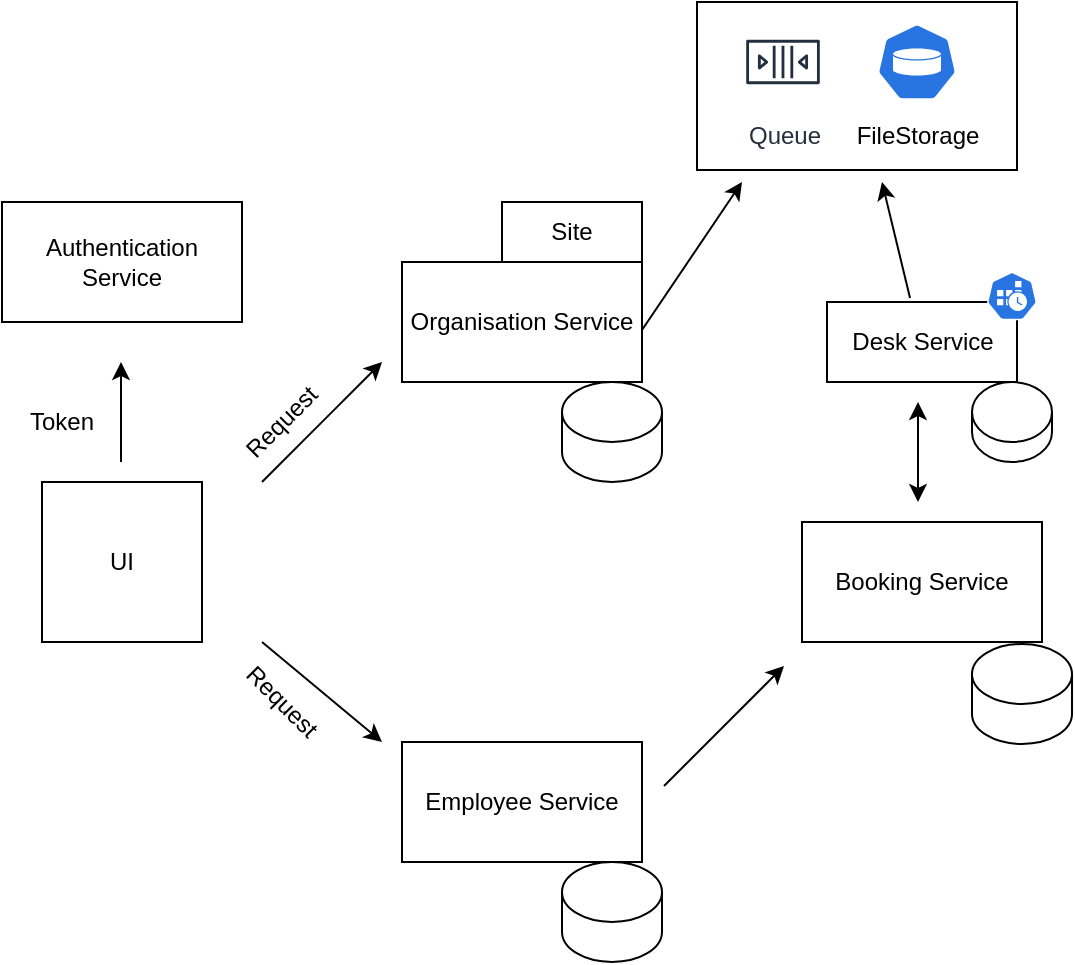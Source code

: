 <mxfile version="13.9.1" type="device"><diagram id="Ht1M8jgEwFfnCIfOTk4-" name="Page-1"><mxGraphModel dx="1298" dy="736" grid="1" gridSize="10" guides="1" tooltips="1" connect="1" arrows="1" fold="1" page="1" pageScale="1" pageWidth="1169" pageHeight="827" math="0" shadow="0"><root><mxCell id="0"/><mxCell id="1" parent="0"/><mxCell id="XK8Aq2NCgLnCgmCGulog-13" value="" style="rounded=0;whiteSpace=wrap;html=1;" vertex="1" parent="1"><mxGeometry x="707.5" y="30" width="160" height="84" as="geometry"/></mxCell><mxCell id="9yNS0FEgnJAOjE7-XsHe-4" value="Authentication Service" style="rounded=0;whiteSpace=wrap;html=1;" parent="1" vertex="1"><mxGeometry x="360" y="130" width="120" height="60" as="geometry"/></mxCell><mxCell id="9yNS0FEgnJAOjE7-XsHe-5" value="Organisation Service" style="rounded=0;whiteSpace=wrap;html=1;" parent="1" vertex="1"><mxGeometry x="560" y="160" width="120" height="60" as="geometry"/></mxCell><mxCell id="9yNS0FEgnJAOjE7-XsHe-6" value="&lt;span&gt;Employee Service&lt;/span&gt;" style="rounded=0;whiteSpace=wrap;html=1;" parent="1" vertex="1"><mxGeometry x="560" y="400" width="120" height="60" as="geometry"/></mxCell><mxCell id="9yNS0FEgnJAOjE7-XsHe-7" value="Site" style="rounded=0;whiteSpace=wrap;html=1;" parent="1" vertex="1"><mxGeometry x="610" y="130" width="70" height="30" as="geometry"/></mxCell><mxCell id="9yNS0FEgnJAOjE7-XsHe-8" value="Desk Service" style="rounded=0;whiteSpace=wrap;html=1;" parent="1" vertex="1"><mxGeometry x="772.5" y="180" width="95" height="40" as="geometry"/></mxCell><mxCell id="9yNS0FEgnJAOjE7-XsHe-9" value="Booking Service" style="rounded=0;whiteSpace=wrap;html=1;" parent="1" vertex="1"><mxGeometry x="760" y="290" width="120" height="60" as="geometry"/></mxCell><mxCell id="9yNS0FEgnJAOjE7-XsHe-12" value="" style="endArrow=classic;html=1;" parent="1" edge="1"><mxGeometry width="50" height="50" relative="1" as="geometry"><mxPoint x="490" y="270" as="sourcePoint"/><mxPoint x="550" y="210" as="targetPoint"/><Array as="points"><mxPoint x="520" y="240"/></Array></mxGeometry></mxCell><mxCell id="9yNS0FEgnJAOjE7-XsHe-13" value="" style="endArrow=classic;html=1;" parent="1" edge="1"><mxGeometry width="50" height="50" relative="1" as="geometry"><mxPoint x="490" y="350" as="sourcePoint"/><mxPoint x="550" y="400" as="targetPoint"/></mxGeometry></mxCell><mxCell id="9yNS0FEgnJAOjE7-XsHe-15" value="" style="endArrow=classic;html=1;" parent="1" edge="1"><mxGeometry width="50" height="50" relative="1" as="geometry"><mxPoint x="680" y="194" as="sourcePoint"/><mxPoint x="730" y="120" as="targetPoint"/><Array as="points"/></mxGeometry></mxCell><mxCell id="9yNS0FEgnJAOjE7-XsHe-16" value="" style="endArrow=classic;html=1;entryX=0;entryY=1;entryDx=0;entryDy=0;" parent="1" edge="1"><mxGeometry width="50" height="50" relative="1" as="geometry"><mxPoint x="691" y="422" as="sourcePoint"/><mxPoint x="751" y="362" as="targetPoint"/></mxGeometry></mxCell><mxCell id="9yNS0FEgnJAOjE7-XsHe-17" value="" style="endArrow=classic;startArrow=classic;html=1;" parent="1" edge="1"><mxGeometry width="50" height="50" relative="1" as="geometry"><mxPoint x="818" y="280" as="sourcePoint"/><mxPoint x="818" y="230" as="targetPoint"/></mxGeometry></mxCell><mxCell id="9yNS0FEgnJAOjE7-XsHe-18" value="" style="shape=cylinder3;whiteSpace=wrap;html=1;boundedLbl=1;backgroundOutline=1;size=15;" parent="1" vertex="1"><mxGeometry x="640" y="460" width="50" height="50" as="geometry"/></mxCell><mxCell id="9yNS0FEgnJAOjE7-XsHe-19" value="" style="shape=cylinder3;whiteSpace=wrap;html=1;boundedLbl=1;backgroundOutline=1;size=15;" parent="1" vertex="1"><mxGeometry x="640" y="220" width="50" height="50" as="geometry"/></mxCell><mxCell id="9yNS0FEgnJAOjE7-XsHe-20" value="" style="shape=cylinder3;whiteSpace=wrap;html=1;boundedLbl=1;backgroundOutline=1;size=15;" parent="1" vertex="1"><mxGeometry x="845" y="351" width="50" height="50" as="geometry"/></mxCell><mxCell id="9yNS0FEgnJAOjE7-XsHe-21" value="" style="shape=cylinder3;whiteSpace=wrap;html=1;boundedLbl=1;backgroundOutline=1;size=15;" parent="1" vertex="1"><mxGeometry x="845" y="220" width="40" height="40" as="geometry"/></mxCell><mxCell id="9yNS0FEgnJAOjE7-XsHe-23" value="UI" style="whiteSpace=wrap;html=1;aspect=fixed;" parent="1" vertex="1"><mxGeometry x="380" y="270" width="80" height="80" as="geometry"/></mxCell><mxCell id="9yNS0FEgnJAOjE7-XsHe-25" value="" style="endArrow=classic;html=1;" parent="1" edge="1"><mxGeometry width="50" height="50" relative="1" as="geometry"><mxPoint x="419.5" y="260" as="sourcePoint"/><mxPoint x="419.5" y="210" as="targetPoint"/></mxGeometry></mxCell><mxCell id="9yNS0FEgnJAOjE7-XsHe-28" value="Token" style="text;html=1;strokeColor=none;fillColor=none;align=center;verticalAlign=middle;whiteSpace=wrap;rounded=0;" parent="1" vertex="1"><mxGeometry x="370" y="230" width="40" height="20" as="geometry"/></mxCell><mxCell id="9yNS0FEgnJAOjE7-XsHe-29" value="Request" style="text;html=1;strokeColor=none;fillColor=none;align=center;verticalAlign=middle;whiteSpace=wrap;rounded=0;rotation=-45;" parent="1" vertex="1"><mxGeometry x="480" y="230" width="40" height="20" as="geometry"/></mxCell><mxCell id="9yNS0FEgnJAOjE7-XsHe-31" value="Request" style="text;html=1;strokeColor=none;fillColor=none;align=center;verticalAlign=middle;whiteSpace=wrap;rounded=0;rotation=45;" parent="1" vertex="1"><mxGeometry x="480" y="370" width="40" height="20" as="geometry"/></mxCell><mxCell id="XK8Aq2NCgLnCgmCGulog-1" value="" style="html=1;dashed=0;whitespace=wrap;fillColor=#2875E2;strokeColor=#ffffff;points=[[0.005,0.63,0],[0.1,0.2,0],[0.9,0.2,0],[0.5,0,0],[0.995,0.63,0],[0.72,0.99,0],[0.5,1,0],[0.28,0.99,0]];shape=mxgraph.kubernetes.icon;prIcon=pv" vertex="1" parent="1"><mxGeometry x="797.5" y="40" width="40" height="40" as="geometry"/></mxCell><mxCell id="XK8Aq2NCgLnCgmCGulog-3" value="Queue" style="outlineConnect=0;fontColor=#232F3E;gradientColor=none;strokeColor=#232F3E;fillColor=#ffffff;dashed=0;verticalLabelPosition=bottom;verticalAlign=top;align=center;html=1;fontSize=12;fontStyle=0;aspect=fixed;shape=mxgraph.aws4.resourceIcon;resIcon=mxgraph.aws4.queue;" vertex="1" parent="1"><mxGeometry x="727.5" y="37" width="46" height="46" as="geometry"/></mxCell><mxCell id="XK8Aq2NCgLnCgmCGulog-4" value="" style="html=1;dashed=0;whitespace=wrap;fillColor=#2875E2;strokeColor=#ffffff;points=[[0.005,0.63,0],[0.1,0.2,0],[0.9,0.2,0],[0.5,0,0],[0.995,0.63,0],[0.72,0.99,0],[0.5,1,0],[0.28,0.99,0]];shape=mxgraph.kubernetes.icon;prIcon=cronjob" vertex="1" parent="1"><mxGeometry x="852.5" y="160" width="25" height="34" as="geometry"/></mxCell><mxCell id="XK8Aq2NCgLnCgmCGulog-8" value="FileStorage" style="text;html=1;strokeColor=none;fillColor=none;align=center;verticalAlign=middle;whiteSpace=wrap;rounded=0;" vertex="1" parent="1"><mxGeometry x="782.5" y="87" width="70" height="20" as="geometry"/></mxCell><mxCell id="XK8Aq2NCgLnCgmCGulog-12" value="" style="endArrow=classic;html=1;exitX=0.437;exitY=-0.05;exitDx=0;exitDy=0;exitPerimeter=0;" edge="1" parent="1" source="9yNS0FEgnJAOjE7-XsHe-8"><mxGeometry width="50" height="50" relative="1" as="geometry"><mxPoint x="770" y="200" as="sourcePoint"/><mxPoint x="800" y="120" as="targetPoint"/></mxGeometry></mxCell></root></mxGraphModel></diagram></mxfile>